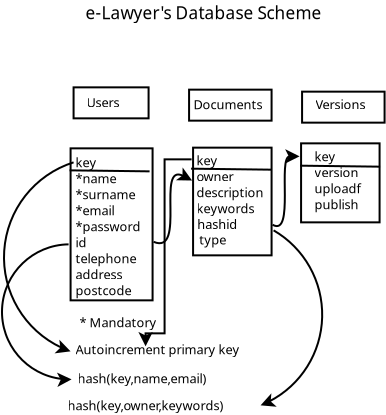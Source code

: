 <?xml version="1.0" encoding="UTF-8"?>
<dia:diagram xmlns:dia="http://www.lysator.liu.se/~alla/dia/">
  <dia:layer name="Background" visible="true" active="true">
    <dia:object type="Standard - Text" version="1" id="O0">
      <dia:attribute name="obj_pos">
        <dia:point val="4.8,3.3"/>
      </dia:attribute>
      <dia:attribute name="obj_bb">
        <dia:rectangle val="4.8,2.502;17.497,3.502"/>
      </dia:attribute>
      <dia:attribute name="text">
        <dia:composite type="text">
          <dia:attribute name="string">
            <dia:string>#e-Lawyer's Database Scheme#</dia:string>
          </dia:attribute>
          <dia:attribute name="font">
            <dia:font family="sans" style="0" name="Helvetica"/>
          </dia:attribute>
          <dia:attribute name="height">
            <dia:real val="1.072"/>
          </dia:attribute>
          <dia:attribute name="pos">
            <dia:point val="4.8,3.3"/>
          </dia:attribute>
          <dia:attribute name="color">
            <dia:color val="#000000"/>
          </dia:attribute>
          <dia:attribute name="alignment">
            <dia:enum val="0"/>
          </dia:attribute>
        </dia:composite>
      </dia:attribute>
      <dia:attribute name="valign">
        <dia:enum val="3"/>
      </dia:attribute>
    </dia:object>
    <dia:object type="Standard - Text" version="1" id="O1">
      <dia:attribute name="obj_pos">
        <dia:point val="4.85,7.7"/>
      </dia:attribute>
      <dia:attribute name="obj_bb">
        <dia:rectangle val="4.85,7.105;6.64,7.853"/>
      </dia:attribute>
      <dia:attribute name="text">
        <dia:composite type="text">
          <dia:attribute name="string">
            <dia:string>#Users#</dia:string>
          </dia:attribute>
          <dia:attribute name="font">
            <dia:font family="sans" style="0" name="Helvetica"/>
          </dia:attribute>
          <dia:attribute name="height">
            <dia:real val="0.8"/>
          </dia:attribute>
          <dia:attribute name="pos">
            <dia:point val="4.85,7.7"/>
          </dia:attribute>
          <dia:attribute name="color">
            <dia:color val="#000000"/>
          </dia:attribute>
          <dia:attribute name="alignment">
            <dia:enum val="0"/>
          </dia:attribute>
        </dia:composite>
      </dia:attribute>
      <dia:attribute name="valign">
        <dia:enum val="3"/>
      </dia:attribute>
    </dia:object>
    <dia:object type="Standard - Box" version="0" id="O2">
      <dia:attribute name="obj_pos">
        <dia:point val="4.2,6.7"/>
      </dia:attribute>
      <dia:attribute name="obj_bb">
        <dia:rectangle val="4.15,6.65;8,8.3"/>
      </dia:attribute>
      <dia:attribute name="elem_corner">
        <dia:point val="4.2,6.7"/>
      </dia:attribute>
      <dia:attribute name="elem_width">
        <dia:real val="3.75"/>
      </dia:attribute>
      <dia:attribute name="elem_height">
        <dia:real val="1.55"/>
      </dia:attribute>
      <dia:attribute name="border_width">
        <dia:real val="0.1"/>
      </dia:attribute>
      <dia:attribute name="show_background">
        <dia:boolean val="false"/>
      </dia:attribute>
    </dia:object>
    <dia:object type="Standard - Text" version="1" id="O3">
      <dia:attribute name="obj_pos">
        <dia:point val="4.3,10.7"/>
      </dia:attribute>
      <dia:attribute name="obj_bb">
        <dia:rectangle val="4.3,10.105;7.66,17.253"/>
      </dia:attribute>
      <dia:attribute name="text">
        <dia:composite type="text">
          <dia:attribute name="string">
            <dia:string>#key
*name
*surname
*email
*password
id
telephone
address
postcode#</dia:string>
          </dia:attribute>
          <dia:attribute name="font">
            <dia:font family="sans" style="0" name="Helvetica"/>
          </dia:attribute>
          <dia:attribute name="height">
            <dia:real val="0.8"/>
          </dia:attribute>
          <dia:attribute name="pos">
            <dia:point val="4.3,10.7"/>
          </dia:attribute>
          <dia:attribute name="color">
            <dia:color val="#000000"/>
          </dia:attribute>
          <dia:attribute name="alignment">
            <dia:enum val="0"/>
          </dia:attribute>
        </dia:composite>
      </dia:attribute>
      <dia:attribute name="valign">
        <dia:enum val="3"/>
      </dia:attribute>
    </dia:object>
    <dia:object type="Standard - Box" version="0" id="O4">
      <dia:attribute name="obj_pos">
        <dia:point val="4.05,9.75"/>
      </dia:attribute>
      <dia:attribute name="obj_bb">
        <dia:rectangle val="4,9.7;8.2,17.4"/>
      </dia:attribute>
      <dia:attribute name="elem_corner">
        <dia:point val="4.05,9.75"/>
      </dia:attribute>
      <dia:attribute name="elem_width">
        <dia:real val="4.1"/>
      </dia:attribute>
      <dia:attribute name="elem_height">
        <dia:real val="7.6"/>
      </dia:attribute>
      <dia:attribute name="border_width">
        <dia:real val="0.1"/>
      </dia:attribute>
      <dia:attribute name="show_background">
        <dia:boolean val="false"/>
      </dia:attribute>
    </dia:object>
    <dia:object type="Standard - Line" version="0" id="O5">
      <dia:attribute name="obj_pos">
        <dia:point val="4,10.85"/>
      </dia:attribute>
      <dia:attribute name="obj_bb">
        <dia:rectangle val="3.949,10.799;8.051,10.951"/>
      </dia:attribute>
      <dia:attribute name="conn_endpoints">
        <dia:point val="4,10.85"/>
        <dia:point val="8,10.9"/>
      </dia:attribute>
      <dia:attribute name="numcp">
        <dia:int val="1"/>
      </dia:attribute>
    </dia:object>
    <dia:object type="Standard - Text" version="1" id="O6">
      <dia:attribute name="obj_pos">
        <dia:point val="10.2,7.8"/>
      </dia:attribute>
      <dia:attribute name="obj_bb">
        <dia:rectangle val="10.2,7.205;13.848,7.952"/>
      </dia:attribute>
      <dia:attribute name="text">
        <dia:composite type="text">
          <dia:attribute name="string">
            <dia:string>#Documents#</dia:string>
          </dia:attribute>
          <dia:attribute name="font">
            <dia:font family="sans" style="0" name="Helvetica"/>
          </dia:attribute>
          <dia:attribute name="height">
            <dia:real val="0.8"/>
          </dia:attribute>
          <dia:attribute name="pos">
            <dia:point val="10.2,7.8"/>
          </dia:attribute>
          <dia:attribute name="color">
            <dia:color val="#000000"/>
          </dia:attribute>
          <dia:attribute name="alignment">
            <dia:enum val="0"/>
          </dia:attribute>
        </dia:composite>
      </dia:attribute>
      <dia:attribute name="valign">
        <dia:enum val="3"/>
      </dia:attribute>
    </dia:object>
    <dia:object type="Standard - Box" version="0" id="O7">
      <dia:attribute name="obj_pos">
        <dia:point val="9.975,6.815"/>
      </dia:attribute>
      <dia:attribute name="obj_bb">
        <dia:rectangle val="9.925,6.765;14.15,8.415"/>
      </dia:attribute>
      <dia:attribute name="elem_corner">
        <dia:point val="9.975,6.815"/>
      </dia:attribute>
      <dia:attribute name="elem_width">
        <dia:real val="4.125"/>
      </dia:attribute>
      <dia:attribute name="elem_height">
        <dia:real val="1.55"/>
      </dia:attribute>
      <dia:attribute name="border_width">
        <dia:real val="0.1"/>
      </dia:attribute>
      <dia:attribute name="show_background">
        <dia:boolean val="false"/>
      </dia:attribute>
    </dia:object>
    <dia:object type="Standard - Text" version="1" id="O8">
      <dia:attribute name="obj_pos">
        <dia:point val="10.35,10.6"/>
      </dia:attribute>
      <dia:attribute name="obj_bb">
        <dia:rectangle val="10.35,10.005;13.91,13.152"/>
      </dia:attribute>
      <dia:attribute name="text">
        <dia:composite type="text">
          <dia:attribute name="string">
            <dia:string>#key
owner
description
keywords#</dia:string>
          </dia:attribute>
          <dia:attribute name="font">
            <dia:font family="sans" style="0" name="Helvetica"/>
          </dia:attribute>
          <dia:attribute name="height">
            <dia:real val="0.8"/>
          </dia:attribute>
          <dia:attribute name="pos">
            <dia:point val="10.35,10.6"/>
          </dia:attribute>
          <dia:attribute name="color">
            <dia:color val="#000000"/>
          </dia:attribute>
          <dia:attribute name="alignment">
            <dia:enum val="0"/>
          </dia:attribute>
        </dia:composite>
      </dia:attribute>
      <dia:attribute name="valign">
        <dia:enum val="3"/>
      </dia:attribute>
    </dia:object>
    <dia:object type="Standard - Box" version="0" id="O9">
      <dia:attribute name="obj_pos">
        <dia:point val="10.175,9.715"/>
      </dia:attribute>
      <dia:attribute name="obj_bb">
        <dia:rectangle val="10.125,9.665;14.15,15.15"/>
      </dia:attribute>
      <dia:attribute name="elem_corner">
        <dia:point val="10.175,9.715"/>
      </dia:attribute>
      <dia:attribute name="elem_width">
        <dia:real val="3.925"/>
      </dia:attribute>
      <dia:attribute name="elem_height">
        <dia:real val="5.385"/>
      </dia:attribute>
      <dia:attribute name="border_width">
        <dia:real val="0.1"/>
      </dia:attribute>
      <dia:attribute name="show_background">
        <dia:boolean val="false"/>
      </dia:attribute>
    </dia:object>
    <dia:object type="Standard - Line" version="0" id="O10">
      <dia:attribute name="obj_pos">
        <dia:point val="10.076,10.766"/>
      </dia:attribute>
      <dia:attribute name="obj_bb">
        <dia:rectangle val="10.025,10.715;14.126,10.866"/>
      </dia:attribute>
      <dia:attribute name="conn_endpoints">
        <dia:point val="10.076,10.766"/>
        <dia:point val="14.076,10.816"/>
      </dia:attribute>
      <dia:attribute name="numcp">
        <dia:int val="1"/>
      </dia:attribute>
    </dia:object>
    <dia:object type="Standard - BezierLine" version="0" id="O11">
      <dia:attribute name="obj_pos">
        <dia:point val="6.1,13.55"/>
      </dia:attribute>
      <dia:attribute name="obj_bb">
        <dia:rectangle val="8.135,11.18;10.193,14.544"/>
      </dia:attribute>
      <dia:attribute name="bez_points">
        <dia:point val="6.1,13.55"/>
        <dia:point val="7.763,14.242"/>
        <dia:point val="10.3,11.45"/>
        <dia:point val="12.137,12.408"/>
      </dia:attribute>
      <dia:attribute name="corner_types">
        <dia:enum val="0"/>
        <dia:enum val="0"/>
      </dia:attribute>
      <dia:attribute name="end_arrow">
        <dia:enum val="22"/>
      </dia:attribute>
      <dia:attribute name="end_arrow_length">
        <dia:real val="0.5"/>
      </dia:attribute>
      <dia:attribute name="end_arrow_width">
        <dia:real val="0.5"/>
      </dia:attribute>
      <dia:connections>
        <dia:connection handle="0" to="O4" connection="8"/>
        <dia:connection handle="3" to="O9" connection="8"/>
      </dia:connections>
    </dia:object>
    <dia:object type="Standard - Text" version="1" id="O12">
      <dia:attribute name="obj_pos">
        <dia:point val="16.3,7.8"/>
      </dia:attribute>
      <dia:attribute name="obj_bb">
        <dia:rectangle val="16.3,7.205;18.985,7.952"/>
      </dia:attribute>
      <dia:attribute name="text">
        <dia:composite type="text">
          <dia:attribute name="string">
            <dia:string>#Versions#</dia:string>
          </dia:attribute>
          <dia:attribute name="font">
            <dia:font family="sans" style="0" name="Helvetica"/>
          </dia:attribute>
          <dia:attribute name="height">
            <dia:real val="0.8"/>
          </dia:attribute>
          <dia:attribute name="pos">
            <dia:point val="16.3,7.8"/>
          </dia:attribute>
          <dia:attribute name="color">
            <dia:color val="#000000"/>
          </dia:attribute>
          <dia:attribute name="alignment">
            <dia:enum val="0"/>
          </dia:attribute>
        </dia:composite>
      </dia:attribute>
      <dia:attribute name="valign">
        <dia:enum val="3"/>
      </dia:attribute>
    </dia:object>
    <dia:object type="Standard - Box" version="0" id="O13">
      <dia:attribute name="obj_pos">
        <dia:point val="15.625,6.915"/>
      </dia:attribute>
      <dia:attribute name="obj_bb">
        <dia:rectangle val="15.575,6.865;19.8,8.515"/>
      </dia:attribute>
      <dia:attribute name="elem_corner">
        <dia:point val="15.625,6.915"/>
      </dia:attribute>
      <dia:attribute name="elem_width">
        <dia:real val="4.125"/>
      </dia:attribute>
      <dia:attribute name="elem_height">
        <dia:real val="1.55"/>
      </dia:attribute>
      <dia:attribute name="border_width">
        <dia:real val="0.1"/>
      </dia:attribute>
      <dia:attribute name="show_background">
        <dia:boolean val="false"/>
      </dia:attribute>
    </dia:object>
    <dia:object type="Standard - Text" version="1" id="O14">
      <dia:attribute name="obj_pos">
        <dia:point val="16.25,10.4"/>
      </dia:attribute>
      <dia:attribute name="obj_bb">
        <dia:rectangle val="16.25,9.805;18.657,12.953"/>
      </dia:attribute>
      <dia:attribute name="text">
        <dia:composite type="text">
          <dia:attribute name="string">
            <dia:string>#key
version
uploadf
publish#</dia:string>
          </dia:attribute>
          <dia:attribute name="font">
            <dia:font family="sans" style="0" name="Helvetica"/>
          </dia:attribute>
          <dia:attribute name="height">
            <dia:real val="0.8"/>
          </dia:attribute>
          <dia:attribute name="pos">
            <dia:point val="16.25,10.4"/>
          </dia:attribute>
          <dia:attribute name="color">
            <dia:color val="#000000"/>
          </dia:attribute>
          <dia:attribute name="alignment">
            <dia:enum val="0"/>
          </dia:attribute>
        </dia:composite>
      </dia:attribute>
      <dia:attribute name="valign">
        <dia:enum val="3"/>
      </dia:attribute>
    </dia:object>
    <dia:object type="Standard - Text" version="1" id="O15">
      <dia:attribute name="obj_pos">
        <dia:point val="10.387,13.783"/>
      </dia:attribute>
      <dia:attribute name="obj_bb">
        <dia:rectangle val="10.387,13.188;12.508,13.935"/>
      </dia:attribute>
      <dia:attribute name="text">
        <dia:composite type="text">
          <dia:attribute name="string">
            <dia:string>#hashid#</dia:string>
          </dia:attribute>
          <dia:attribute name="font">
            <dia:font family="sans" style="0" name="Helvetica"/>
          </dia:attribute>
          <dia:attribute name="height">
            <dia:real val="0.8"/>
          </dia:attribute>
          <dia:attribute name="pos">
            <dia:point val="10.387,13.783"/>
          </dia:attribute>
          <dia:attribute name="color">
            <dia:color val="#000000"/>
          </dia:attribute>
          <dia:attribute name="alignment">
            <dia:enum val="0"/>
          </dia:attribute>
        </dia:composite>
      </dia:attribute>
      <dia:attribute name="valign">
        <dia:enum val="3"/>
      </dia:attribute>
    </dia:object>
    <dia:object type="Standard - Box" version="0" id="O16">
      <dia:attribute name="obj_pos">
        <dia:point val="15.575,9.5"/>
      </dia:attribute>
      <dia:attribute name="obj_bb">
        <dia:rectangle val="15.525,9.45;19.55,13.5"/>
      </dia:attribute>
      <dia:attribute name="elem_corner">
        <dia:point val="15.575,9.5"/>
      </dia:attribute>
      <dia:attribute name="elem_width">
        <dia:real val="3.925"/>
      </dia:attribute>
      <dia:attribute name="elem_height">
        <dia:real val="3.95"/>
      </dia:attribute>
      <dia:attribute name="border_width">
        <dia:real val="0.1"/>
      </dia:attribute>
      <dia:attribute name="show_background">
        <dia:boolean val="false"/>
      </dia:attribute>
    </dia:object>
    <dia:object type="Standard - Line" version="0" id="O17">
      <dia:attribute name="obj_pos">
        <dia:point val="15.526,10.616"/>
      </dia:attribute>
      <dia:attribute name="obj_bb">
        <dia:rectangle val="15.475,10.565;19.576,10.716"/>
      </dia:attribute>
      <dia:attribute name="conn_endpoints">
        <dia:point val="15.526,10.616"/>
        <dia:point val="19.526,10.666"/>
      </dia:attribute>
      <dia:attribute name="numcp">
        <dia:int val="1"/>
      </dia:attribute>
    </dia:object>
    <dia:object type="Standard - BezierLine" version="0" id="O18">
      <dia:attribute name="obj_pos">
        <dia:point val="12.137,12.408"/>
      </dia:attribute>
      <dia:attribute name="obj_bb">
        <dia:rectangle val="14.082,10.1;15.55,13.689"/>
      </dia:attribute>
      <dia:attribute name="bez_points">
        <dia:point val="12.137,12.408"/>
        <dia:point val="13.25,13.05"/>
        <dia:point val="14.384,10.15"/>
        <dia:point val="15.5,10.15"/>
      </dia:attribute>
      <dia:attribute name="corner_types">
        <dia:enum val="0"/>
        <dia:enum val="0"/>
      </dia:attribute>
      <dia:attribute name="end_arrow">
        <dia:enum val="22"/>
      </dia:attribute>
      <dia:attribute name="end_arrow_length">
        <dia:real val="0.5"/>
      </dia:attribute>
      <dia:attribute name="end_arrow_width">
        <dia:real val="0.5"/>
      </dia:attribute>
      <dia:connections>
        <dia:connection handle="0" to="O9" connection="8"/>
      </dia:connections>
    </dia:object>
    <dia:object type="Standard - Arc" version="0" id="O19">
      <dia:attribute name="obj_pos">
        <dia:point val="4.2,10.45"/>
      </dia:attribute>
      <dia:attribute name="obj_bb">
        <dia:rectangle val="0.671,10.399;4.251,20.004"/>
      </dia:attribute>
      <dia:attribute name="conn_endpoints">
        <dia:point val="4.2,10.45"/>
        <dia:point val="4.05,19.9"/>
      </dia:attribute>
      <dia:attribute name="curve_distance">
        <dia:real val="3.404"/>
      </dia:attribute>
      <dia:attribute name="end_arrow">
        <dia:enum val="22"/>
      </dia:attribute>
      <dia:attribute name="end_arrow_length">
        <dia:real val="0.5"/>
      </dia:attribute>
      <dia:attribute name="end_arrow_width">
        <dia:real val="0.5"/>
      </dia:attribute>
    </dia:object>
    <dia:object type="Standard - Text" version="1" id="O20">
      <dia:attribute name="obj_pos">
        <dia:point val="4.45,18.9"/>
      </dia:attribute>
      <dia:attribute name="obj_bb">
        <dia:rectangle val="4.45,18.305;4.45,19.052"/>
      </dia:attribute>
      <dia:attribute name="text">
        <dia:composite type="text">
          <dia:attribute name="string">
            <dia:string>##</dia:string>
          </dia:attribute>
          <dia:attribute name="font">
            <dia:font family="sans" style="0" name="Helvetica"/>
          </dia:attribute>
          <dia:attribute name="height">
            <dia:real val="0.8"/>
          </dia:attribute>
          <dia:attribute name="pos">
            <dia:point val="4.45,18.9"/>
          </dia:attribute>
          <dia:attribute name="color">
            <dia:color val="#000000"/>
          </dia:attribute>
          <dia:attribute name="alignment">
            <dia:enum val="0"/>
          </dia:attribute>
        </dia:composite>
      </dia:attribute>
      <dia:attribute name="valign">
        <dia:enum val="3"/>
      </dia:attribute>
    </dia:object>
    <dia:object type="Standard - Text" version="1" id="O21">
      <dia:attribute name="obj_pos">
        <dia:point val="10.488,14.557"/>
      </dia:attribute>
      <dia:attribute name="obj_bb">
        <dia:rectangle val="10.488,13.963;11.92,14.71"/>
      </dia:attribute>
      <dia:attribute name="text">
        <dia:composite type="text">
          <dia:attribute name="string">
            <dia:string>#type#</dia:string>
          </dia:attribute>
          <dia:attribute name="font">
            <dia:font family="sans" style="0" name="Helvetica"/>
          </dia:attribute>
          <dia:attribute name="height">
            <dia:real val="0.8"/>
          </dia:attribute>
          <dia:attribute name="pos">
            <dia:point val="10.488,14.557"/>
          </dia:attribute>
          <dia:attribute name="color">
            <dia:color val="#000000"/>
          </dia:attribute>
          <dia:attribute name="alignment">
            <dia:enum val="0"/>
          </dia:attribute>
        </dia:composite>
      </dia:attribute>
      <dia:attribute name="valign">
        <dia:enum val="3"/>
      </dia:attribute>
    </dia:object>
    <dia:object type="Standard - Text" version="1" id="O22">
      <dia:attribute name="obj_pos">
        <dia:point val="4.3,20.05"/>
      </dia:attribute>
      <dia:attribute name="obj_bb">
        <dia:rectangle val="4.3,19.455;13.068,20.203"/>
      </dia:attribute>
      <dia:attribute name="text">
        <dia:composite type="text">
          <dia:attribute name="string">
            <dia:string>#Autoincrement primary key#</dia:string>
          </dia:attribute>
          <dia:attribute name="font">
            <dia:font family="sans" style="0" name="Helvetica"/>
          </dia:attribute>
          <dia:attribute name="height">
            <dia:real val="0.8"/>
          </dia:attribute>
          <dia:attribute name="pos">
            <dia:point val="4.3,20.05"/>
          </dia:attribute>
          <dia:attribute name="color">
            <dia:color val="#000000"/>
          </dia:attribute>
          <dia:attribute name="alignment">
            <dia:enum val="0"/>
          </dia:attribute>
        </dia:composite>
      </dia:attribute>
      <dia:attribute name="valign">
        <dia:enum val="3"/>
      </dia:attribute>
    </dia:object>
    <dia:object type="Standard - Text" version="1" id="O23">
      <dia:attribute name="obj_pos">
        <dia:point val="4.5,18.7"/>
      </dia:attribute>
      <dia:attribute name="obj_bb">
        <dia:rectangle val="4.5,18.086;8.476,18.89"/>
      </dia:attribute>
      <dia:attribute name="text">
        <dia:composite type="text">
          <dia:attribute name="string">
            <dia:string>#* Mandatory#</dia:string>
          </dia:attribute>
          <dia:attribute name="font">
            <dia:font family="sans" style="0" name="Helvetica"/>
          </dia:attribute>
          <dia:attribute name="height">
            <dia:real val="0.8"/>
          </dia:attribute>
          <dia:attribute name="pos">
            <dia:point val="4.5,18.7"/>
          </dia:attribute>
          <dia:attribute name="color">
            <dia:color val="#000000"/>
          </dia:attribute>
          <dia:attribute name="alignment">
            <dia:enum val="0"/>
          </dia:attribute>
        </dia:composite>
      </dia:attribute>
      <dia:attribute name="valign">
        <dia:enum val="3"/>
      </dia:attribute>
    </dia:object>
    <dia:object type="Standard - Arc" version="0" id="O24">
      <dia:attribute name="obj_pos">
        <dia:point val="3.95,14.55"/>
      </dia:attribute>
      <dia:attribute name="obj_bb">
        <dia:rectangle val="0.571,14.499;4.151,21.684"/>
      </dia:attribute>
      <dia:attribute name="conn_endpoints">
        <dia:point val="3.95,14.55"/>
        <dia:point val="4.1,21.3"/>
      </dia:attribute>
      <dia:attribute name="curve_distance">
        <dia:real val="3.404"/>
      </dia:attribute>
      <dia:attribute name="end_arrow">
        <dia:enum val="22"/>
      </dia:attribute>
      <dia:attribute name="end_arrow_length">
        <dia:real val="0.5"/>
      </dia:attribute>
      <dia:attribute name="end_arrow_width">
        <dia:real val="0.5"/>
      </dia:attribute>
    </dia:object>
    <dia:object type="Standard - Text" version="1" id="O25">
      <dia:attribute name="obj_pos">
        <dia:point val="4.4,21.5"/>
      </dia:attribute>
      <dia:attribute name="obj_bb">
        <dia:rectangle val="4.4,20.886;11.561,21.69"/>
      </dia:attribute>
      <dia:attribute name="text">
        <dia:composite type="text">
          <dia:attribute name="string">
            <dia:string>#hash(key,name,email)#</dia:string>
          </dia:attribute>
          <dia:attribute name="font">
            <dia:font family="sans" style="0" name="Helvetica"/>
          </dia:attribute>
          <dia:attribute name="height">
            <dia:real val="0.8"/>
          </dia:attribute>
          <dia:attribute name="pos">
            <dia:point val="4.4,21.5"/>
          </dia:attribute>
          <dia:attribute name="color">
            <dia:color val="#000000"/>
          </dia:attribute>
          <dia:attribute name="alignment">
            <dia:enum val="0"/>
          </dia:attribute>
        </dia:composite>
      </dia:attribute>
      <dia:attribute name="valign">
        <dia:enum val="3"/>
      </dia:attribute>
    </dia:object>
    <dia:object type="Standard - ZigZagLine" version="1" id="O26">
      <dia:attribute name="obj_pos">
        <dia:point val="10.1,10.3"/>
      </dia:attribute>
      <dia:attribute name="obj_bb">
        <dia:rectangle val="7.438,10.25;10.15,19.762"/>
      </dia:attribute>
      <dia:attribute name="orth_points">
        <dia:point val="10.1,10.3"/>
        <dia:point val="8.75,10.3"/>
        <dia:point val="8.75,19"/>
        <dia:point val="7.8,19"/>
        <dia:point val="7.8,19.65"/>
      </dia:attribute>
      <dia:attribute name="orth_orient">
        <dia:enum val="0"/>
        <dia:enum val="1"/>
        <dia:enum val="0"/>
        <dia:enum val="1"/>
      </dia:attribute>
      <dia:attribute name="autorouting">
        <dia:boolean val="false"/>
      </dia:attribute>
      <dia:attribute name="end_arrow">
        <dia:enum val="22"/>
      </dia:attribute>
      <dia:attribute name="end_arrow_length">
        <dia:real val="0.5"/>
      </dia:attribute>
      <dia:attribute name="end_arrow_width">
        <dia:real val="0.5"/>
      </dia:attribute>
    </dia:object>
    <dia:object type="Standard - Text" version="1" id="O27">
      <dia:attribute name="obj_pos">
        <dia:point val="3.9,22.85"/>
      </dia:attribute>
      <dia:attribute name="obj_bb">
        <dia:rectangle val="3.9,22.236;12.489,23.04"/>
      </dia:attribute>
      <dia:attribute name="text">
        <dia:composite type="text">
          <dia:attribute name="string">
            <dia:string>#hash(key,owner,keywords)#</dia:string>
          </dia:attribute>
          <dia:attribute name="font">
            <dia:font family="sans" style="0" name="Helvetica"/>
          </dia:attribute>
          <dia:attribute name="height">
            <dia:real val="0.8"/>
          </dia:attribute>
          <dia:attribute name="pos">
            <dia:point val="3.9,22.85"/>
          </dia:attribute>
          <dia:attribute name="color">
            <dia:color val="#000000"/>
          </dia:attribute>
          <dia:attribute name="alignment">
            <dia:enum val="0"/>
          </dia:attribute>
        </dia:composite>
      </dia:attribute>
      <dia:attribute name="valign">
        <dia:enum val="3"/>
      </dia:attribute>
    </dia:object>
    <dia:object type="Standard - Arc" version="0" id="O28">
      <dia:attribute name="obj_pos">
        <dia:point val="14.2,13.85"/>
      </dia:attribute>
      <dia:attribute name="obj_bb">
        <dia:rectangle val="13.496,13.796;16.681,22.678"/>
      </dia:attribute>
      <dia:attribute name="conn_endpoints">
        <dia:point val="14.2,13.85"/>
        <dia:point val="13.55,22.6"/>
      </dia:attribute>
      <dia:attribute name="curve_distance">
        <dia:real val="-2.75"/>
      </dia:attribute>
      <dia:attribute name="end_arrow">
        <dia:enum val="22"/>
      </dia:attribute>
      <dia:attribute name="end_arrow_length">
        <dia:real val="0.5"/>
      </dia:attribute>
      <dia:attribute name="end_arrow_width">
        <dia:real val="0.5"/>
      </dia:attribute>
    </dia:object>
  </dia:layer>
</dia:diagram>
